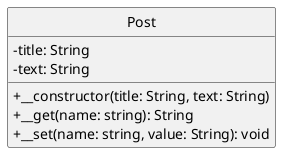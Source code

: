 @startuml
skinparam classAttributeIconSize 0
skinparam monochrome true
hide circle

class Post {
  -title: String
  -text: String
  +__constructor(title: String, text: String)
  +__get(name: string): String
  +__set(name: string, value: String): void
}
@enduml
